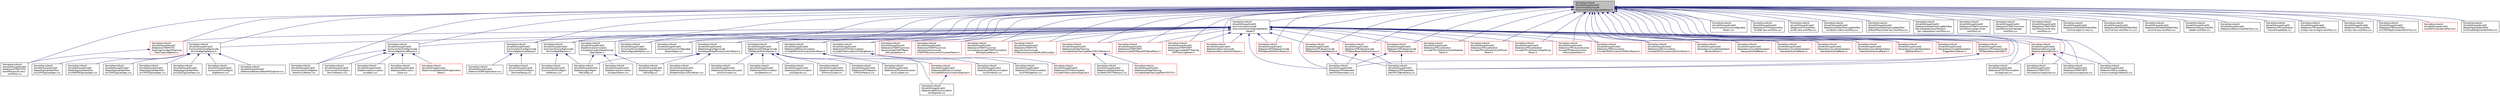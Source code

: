 digraph "/home/travis/build/AliceO2Group/AliceO2/Common/Utils/include/CommonUtils/ConfigurableParam.h"
{
 // INTERACTIVE_SVG=YES
  bgcolor="transparent";
  edge [fontname="Helvetica",fontsize="10",labelfontname="Helvetica",labelfontsize="10"];
  node [fontname="Helvetica",fontsize="10",shape=record];
  Node7 [label="/home/travis/build\l/AliceO2Group/AliceO2\l/Common/Utils/include\l/CommonUtils/ConfigurableParam.h",height=0.2,width=0.4,color="black", fillcolor="grey75", style="filled", fontcolor="black"];
  Node7 -> Node8 [dir="back",color="midnightblue",fontsize="10",style="solid",fontname="Helvetica"];
  Node8 [label="/home/travis/build\l/AliceO2Group/AliceO2\l/Common/SimConfig/include\l/SimConfig/DigiParams.h",height=0.2,width=0.4,color="black",URL="$d5/dd5/Common_2SimConfig_2include_2SimConfig_2DigiParams_8h.html"];
  Node8 -> Node9 [dir="back",color="midnightblue",fontsize="10",style="solid",fontname="Helvetica"];
  Node9 [label="/home/travis/build\l/AliceO2Group/AliceO2\l/Common/SimConfig/src\l/DigiParams.cxx",height=0.2,width=0.4,color="black",URL="$d5/dd7/Common_2SimConfig_2src_2DigiParams_8cxx.html"];
  Node8 -> Node10 [dir="back",color="midnightblue",fontsize="10",style="solid",fontname="Helvetica"];
  Node10 [label="/home/travis/build\l/AliceO2Group/AliceO2\l/Detectors/Base/src/BaseDPLDigitizer.cxx",height=0.2,width=0.4,color="black",URL="$df/d11/BaseDPLDigitizer_8cxx.html"];
  Node8 -> Node11 [dir="back",color="midnightblue",fontsize="10",style="solid",fontname="Helvetica"];
  Node11 [label="/home/travis/build\l/AliceO2Group/AliceO2\l/Steer/DigitizerWorkflow\l/src/CPVDigitizerSpec.cxx",height=0.2,width=0.4,color="black",URL="$da/dfe/CPVDigitizerSpec_8cxx.html"];
  Node8 -> Node12 [dir="back",color="midnightblue",fontsize="10",style="solid",fontname="Helvetica"];
  Node12 [label="/home/travis/build\l/AliceO2Group/AliceO2\l/Steer/DigitizerWorkflow\l/src/HMPIDDigitizerSpec.cxx",height=0.2,width=0.4,color="black",URL="$d8/d00/HMPIDDigitizerSpec_8cxx.html"];
  Node8 -> Node13 [dir="back",color="midnightblue",fontsize="10",style="solid",fontname="Helvetica"];
  Node13 [label="/home/travis/build\l/AliceO2Group/AliceO2\l/Steer/DigitizerWorkflow\l/src/TOFDigitizerSpec.cxx",height=0.2,width=0.4,color="black",URL="$d6/d61/TOFDigitizerSpec_8cxx.html"];
  Node8 -> Node14 [dir="back",color="midnightblue",fontsize="10",style="solid",fontname="Helvetica"];
  Node14 [label="/home/travis/build\l/AliceO2Group/AliceO2\l/Steer/DigitizerWorkflow\l/src/TPCDigitizerSpec.cxx",height=0.2,width=0.4,color="black",URL="$d2/d0b/TPCDigitizerSpec_8cxx.html"];
  Node8 -> Node15 [dir="back",color="midnightblue",fontsize="10",style="solid",fontname="Helvetica"];
  Node15 [label="/home/travis/build\l/AliceO2Group/AliceO2\l/Steer/DigitizerWorkflow\l/src/ZDCDigitizerSpec.cxx",height=0.2,width=0.4,color="black",URL="$d1/d1a/ZDCDigitizerSpec_8cxx.html"];
  Node7 -> Node16 [dir="back",color="midnightblue",fontsize="10",style="solid",fontname="Helvetica"];
  Node16 [label="/home/travis/build\l/AliceO2Group/AliceO2\l/Common/SimConfig/include\l/SimConfig/G4Params.h",height=0.2,width=0.4,color="black",URL="$dc/d06/G4Params_8h.html"];
  Node16 -> Node17 [dir="back",color="midnightblue",fontsize="10",style="solid",fontname="Helvetica"];
  Node17 [label="/home/travis/build\l/AliceO2Group/AliceO2\l/Common/SimConfig/src\l/G4Params.cxx",height=0.2,width=0.4,color="black",URL="$da/d67/G4Params_8cxx.html"];
  Node16 -> Node18 [dir="back",color="midnightblue",fontsize="10",style="solid",fontname="Helvetica"];
  Node18 [label="/home/travis/build\l/AliceO2Group/AliceO2\l/Detectors/gconfig/src\l/G4Config.cxx",height=0.2,width=0.4,color="black",URL="$d4/d6b/G4Config_8cxx.html"];
  Node7 -> Node19 [dir="back",color="midnightblue",fontsize="10",style="solid",fontname="Helvetica"];
  Node19 [label="/home/travis/build\l/AliceO2Group/AliceO2\l/Common/SimConfig/include\l/SimConfig/SimCutParams.h",height=0.2,width=0.4,color="black",URL="$d3/da9/SimCutParams_8h.html"];
  Node19 -> Node20 [dir="back",color="midnightblue",fontsize="10",style="solid",fontname="Helvetica"];
  Node20 [label="/home/travis/build\l/AliceO2Group/AliceO2\l/Common/SimConfig/src\l/SimCutParams.cxx",height=0.2,width=0.4,color="black",URL="$d6/dd8/SimCutParams_8cxx.html"];
  Node19 -> Node21 [dir="back",color="midnightblue",fontsize="10",style="solid",fontname="Helvetica"];
  Node21 [label="/home/travis/build\l/AliceO2Group/AliceO2\l/Common/SimConfig/test\l/testSimCutParam.cxx",height=0.2,width=0.4,color="black",URL="$d0/da1/testSimCutParam_8cxx.html"];
  Node19 -> Node22 [dir="back",color="midnightblue",fontsize="10",style="solid",fontname="Helvetica"];
  Node22 [label="/home/travis/build\l/AliceO2Group/AliceO2\l/DataFormats/simulation\l/src/Stack.cxx",height=0.2,width=0.4,color="black",URL="$dd/d20/Stack_8cxx.html",tooltip="Implementation of the Stack class. "];
  Node19 -> Node23 [dir="back",color="midnightblue",fontsize="10",style="solid",fontname="Helvetica"];
  Node23 [label="/home/travis/build\l/AliceO2Group/AliceO2\l/Detectors/Passive/src\l/Cave.cxx",height=0.2,width=0.4,color="black",URL="$da/da3/Cave_8cxx.html"];
  Node19 -> Node24 [dir="back",color="midnightblue",fontsize="10",style="solid",fontname="Helvetica"];
  Node24 [label="/home/travis/build\l/AliceO2Group/AliceO2\l/Steer/include/Steer/O2MCApplication\lBase.h",height=0.2,width=0.4,color="red",URL="$df/de2/O2MCApplicationBase_8h.html"];
  Node7 -> Node28 [dir="back",color="midnightblue",fontsize="10",style="solid",fontname="Helvetica"];
  Node28 [label="/home/travis/build\l/AliceO2Group/AliceO2\l/Common/SimConfig/include\l/SimConfig/SimUserDecay.h",height=0.2,width=0.4,color="black",URL="$dd/d8c/SimUserDecay_8h.html"];
  Node28 -> Node29 [dir="back",color="midnightblue",fontsize="10",style="solid",fontname="Helvetica"];
  Node29 [label="/home/travis/build\l/AliceO2Group/AliceO2\l/Common/SimConfig/src\l/SimUserDecay.cxx",height=0.2,width=0.4,color="black",URL="$dc/d85/SimUserDecay_8cxx.html"];
  Node28 -> Node27 [dir="back",color="midnightblue",fontsize="10",style="solid",fontname="Helvetica"];
  Node27 [label="/home/travis/build\l/AliceO2Group/AliceO2\l/Steer/src/O2MCApplication.cxx",height=0.2,width=0.4,color="black",URL="$df/d3b/O2MCApplication_8cxx.html"];
  Node7 -> Node30 [dir="back",color="midnightblue",fontsize="10",style="solid",fontname="Helvetica"];
  Node30 [label="/home/travis/build\l/AliceO2Group/AliceO2\l/Common/SimConfig/test\l/TestConfigurableParam.cxx",height=0.2,width=0.4,color="black",URL="$d6/d4f/TestConfigurableParam_8cxx.html"];
  Node7 -> Node21 [dir="back",color="midnightblue",fontsize="10",style="solid",fontname="Helvetica"];
  Node7 -> Node31 [dir="back",color="midnightblue",fontsize="10",style="solid",fontname="Helvetica"];
  Node31 [label="/home/travis/build\l/AliceO2Group/AliceO2\l/Common/Utils/include\l/CommonUtils/ConfigurableParam\lHelper.h",height=0.2,width=0.4,color="black",URL="$da/d6b/ConfigurableParamHelper_8h.html"];
  Node31 -> Node8 [dir="back",color="midnightblue",fontsize="10",style="solid",fontname="Helvetica"];
  Node31 -> Node16 [dir="back",color="midnightblue",fontsize="10",style="solid",fontname="Helvetica"];
  Node31 -> Node19 [dir="back",color="midnightblue",fontsize="10",style="solid",fontname="Helvetica"];
  Node31 -> Node28 [dir="back",color="midnightblue",fontsize="10",style="solid",fontname="Helvetica"];
  Node31 -> Node30 [dir="back",color="midnightblue",fontsize="10",style="solid",fontname="Helvetica"];
  Node31 -> Node32 [dir="back",color="midnightblue",fontsize="10",style="solid",fontname="Helvetica"];
  Node32 [label="/home/travis/build\l/AliceO2Group/AliceO2\l/Common/Utils/src/Configurable\lParamHelper.cxx",height=0.2,width=0.4,color="black",URL="$d9/df7/ConfigurableParamHelper_8cxx.html"];
  Node31 -> Node33 [dir="back",color="midnightblue",fontsize="10",style="solid",fontname="Helvetica"];
  Node33 [label="/home/travis/build\l/AliceO2Group/AliceO2\l/DataFormats/simulation\l/include/SimulationDataFormat\l/StackParam.h",height=0.2,width=0.4,color="black",URL="$de/d1c/StackParam_8h.html"];
  Node33 -> Node34 [dir="back",color="midnightblue",fontsize="10",style="solid",fontname="Helvetica"];
  Node34 [label="/home/travis/build\l/AliceO2Group/AliceO2\l/DataFormats/simulation\l/src/StackParam.cxx",height=0.2,width=0.4,color="black",URL="$da/dc3/StackParam_8cxx.html"];
  Node33 -> Node35 [dir="back",color="midnightblue",fontsize="10",style="solid",fontname="Helvetica"];
  Node35 [label="/home/travis/build\l/AliceO2Group/AliceO2\l/Detectors/gconfig/src\l/G3Config.cxx",height=0.2,width=0.4,color="black",URL="$d6/db7/G3Config_8cxx.html"];
  Node33 -> Node18 [dir="back",color="midnightblue",fontsize="10",style="solid",fontname="Helvetica"];
  Node31 -> Node36 [dir="back",color="midnightblue",fontsize="10",style="solid",fontname="Helvetica"];
  Node36 [label="/home/travis/build\l/AliceO2Group/AliceO2\l/Detectors/CPV/base/include\l/CPVBase/CPVSimParams.h",height=0.2,width=0.4,color="black",URL="$de/d2a/CPVSimParams_8h.html"];
  Node36 -> Node37 [dir="back",color="midnightblue",fontsize="10",style="solid",fontname="Helvetica"];
  Node37 [label="/home/travis/build\l/AliceO2Group/AliceO2\l/DataFormats/Detectors\l/CPV/src/Cluster.cxx",height=0.2,width=0.4,color="black",URL="$d9/df0/DataFormats_2Detectors_2CPV_2src_2Cluster_8cxx.html"];
  Node36 -> Node38 [dir="back",color="midnightblue",fontsize="10",style="solid",fontname="Helvetica"];
  Node38 [label="/home/travis/build\l/AliceO2Group/AliceO2\l/Detectors/CPV/base/src\l/CPVSimParams.cxx",height=0.2,width=0.4,color="black",URL="$d6/dd8/CPVSimParams_8cxx.html"];
  Node36 -> Node39 [dir="back",color="midnightblue",fontsize="10",style="solid",fontname="Helvetica"];
  Node39 [label="/home/travis/build\l/AliceO2Group/AliceO2\l/Detectors/CPV/reconstruction\l/src/Clusterer.cxx",height=0.2,width=0.4,color="black",URL="$d2/dd9/CPV_2reconstruction_2src_2Clusterer_8cxx.html"];
  Node36 -> Node40 [dir="back",color="midnightblue",fontsize="10",style="solid",fontname="Helvetica"];
  Node40 [label="/home/travis/build\l/AliceO2Group/AliceO2\l/Detectors/CPV/reconstruction\l/src/FullCluster.cxx",height=0.2,width=0.4,color="black",URL="$d9/d63/CPV_2reconstruction_2src_2FullCluster_8cxx.html"];
  Node36 -> Node41 [dir="back",color="midnightblue",fontsize="10",style="solid",fontname="Helvetica"];
  Node41 [label="/home/travis/build\l/AliceO2Group/AliceO2\l/Detectors/CPV/simulation\l/src/Detector.cxx",height=0.2,width=0.4,color="black",URL="$de/de0/CPV_2simulation_2src_2Detector_8cxx.html"];
  Node36 -> Node42 [dir="back",color="midnightblue",fontsize="10",style="solid",fontname="Helvetica"];
  Node42 [label="/home/travis/build\l/AliceO2Group/AliceO2\l/Detectors/CPV/simulation\l/src/Digitizer.cxx",height=0.2,width=0.4,color="black",URL="$d3/d11/CPV_2simulation_2src_2Digitizer_8cxx.html"];
  Node31 -> Node43 [dir="back",color="midnightblue",fontsize="10",style="solid",fontname="Helvetica"];
  Node43 [label="/home/travis/build\l/AliceO2Group/AliceO2\l/Detectors/EMCAL/simulation\l/include/EMCALSimulation/SimParam.h",height=0.2,width=0.4,color="black",URL="$d0/df5/SimParam_8h.html"];
  Node43 -> Node44 [dir="back",color="midnightblue",fontsize="10",style="solid",fontname="Helvetica"];
  Node44 [label="/home/travis/build\l/AliceO2Group/AliceO2\l/Detectors/EMCAL/simulation\l/include/EMCALSimulation/Digitizer.h",height=0.2,width=0.4,color="red",URL="$d8/d19/EMCAL_2simulation_2include_2EMCALSimulation_2Digitizer_8h.html"];
  Node44 -> Node47 [dir="back",color="midnightblue",fontsize="10",style="solid",fontname="Helvetica"];
  Node47 [label="/home/travis/build\l/AliceO2Group/AliceO2\l/Detectors/EMCAL/simulation\l/src/Digitizer.cxx",height=0.2,width=0.4,color="black",URL="$de/d7d/EMCAL_2simulation_2src_2Digitizer_8cxx.html"];
  Node43 -> Node47 [dir="back",color="midnightblue",fontsize="10",style="solid",fontname="Helvetica"];
  Node43 -> Node51 [dir="back",color="midnightblue",fontsize="10",style="solid",fontname="Helvetica"];
  Node51 [label="/home/travis/build\l/AliceO2Group/AliceO2\l/Detectors/EMCAL/simulation\l/src/SimParam.cxx",height=0.2,width=0.4,color="black",URL="$d5/d0b/SimParam_8cxx.html"];
  Node31 -> Node52 [dir="back",color="midnightblue",fontsize="10",style="solid",fontname="Helvetica"];
  Node52 [label="/home/travis/build\l/AliceO2Group/AliceO2\l/Detectors/FIT/FV0/simulation\l/include/FV0Simulation/FV0DigParam.h",height=0.2,width=0.4,color="black",URL="$dc/dff/FV0DigParam_8h.html"];
  Node52 -> Node53 [dir="back",color="midnightblue",fontsize="10",style="solid",fontname="Helvetica"];
  Node53 [label="/home/travis/build\l/AliceO2Group/AliceO2\l/Detectors/FIT/FV0/simulation\l/include/FV0Simulation/Digitizer.h",height=0.2,width=0.4,color="red",URL="$d6/d82/FIT_2FV0_2simulation_2include_2FV0Simulation_2Digitizer_8h.html"];
  Node52 -> Node56 [dir="back",color="midnightblue",fontsize="10",style="solid",fontname="Helvetica"];
  Node56 [label="/home/travis/build\l/AliceO2Group/AliceO2\l/Detectors/FIT/FV0/simulation\l/src/FV0DigParam.cxx",height=0.2,width=0.4,color="black",URL="$db/db0/FV0DigParam_8cxx.html"];
  Node31 -> Node57 [dir="back",color="midnightblue",fontsize="10",style="solid",fontname="Helvetica"];
  Node57 [label="/home/travis/build\l/AliceO2Group/AliceO2\l/Detectors/gconfig/include\l/SimSetup/GlobalProcessCutSimParam.h",height=0.2,width=0.4,color="black",URL="$d9/d04/GlobalProcessCutSimParam_8h.html"];
  Node57 -> Node35 [dir="back",color="midnightblue",fontsize="10",style="solid",fontname="Helvetica"];
  Node57 -> Node18 [dir="back",color="midnightblue",fontsize="10",style="solid",fontname="Helvetica"];
  Node57 -> Node58 [dir="back",color="midnightblue",fontsize="10",style="solid",fontname="Helvetica"];
  Node58 [label="/home/travis/build\l/AliceO2Group/AliceO2\l/Detectors/gconfig/src\l/GlobalProcessCutSimParam.cxx",height=0.2,width=0.4,color="black",URL="$d7/dfc/GlobalProcessCutSimParam_8cxx.html"];
  Node31 -> Node59 [dir="back",color="midnightblue",fontsize="10",style="solid",fontname="Helvetica"];
  Node59 [label="/home/travis/build\l/AliceO2Group/AliceO2\l/Detectors/GlobalTracking\l/include/GlobalTracking/MatchTPCITSParams.h",height=0.2,width=0.4,color="red",URL="$db/d9a/MatchTPCITSParams_8h.html",tooltip="Configurable params for TPC ITS matching. "];
  Node59 -> Node60 [dir="back",color="midnightblue",fontsize="10",style="solid",fontname="Helvetica"];
  Node60 [label="/home/travis/build\l/AliceO2Group/AliceO2\l/Detectors/GlobalTracking\l/include/GlobalTracking/MatchTPCITS.h",height=0.2,width=0.4,color="red",URL="$d3/dac/MatchTPCITS_8h.html",tooltip="Class to perform TPC ITS matching. "];
  Node59 -> Node68 [dir="back",color="midnightblue",fontsize="10",style="solid",fontname="Helvetica"];
  Node68 [label="/home/travis/build\l/AliceO2Group/AliceO2\l/Detectors/GlobalTracking\l/src/MatchTPCITSParams.cxx",height=0.2,width=0.4,color="black",URL="$db/dc9/MatchTPCITSParams_8cxx.html"];
  Node31 -> Node69 [dir="back",color="midnightblue",fontsize="10",style="solid",fontname="Helvetica"];
  Node69 [label="/home/travis/build\l/AliceO2Group/AliceO2\l/Detectors/ITSMFT/common\l/base/include/ITSMFTBase\l/DPLAlpideParam.h",height=0.2,width=0.4,color="red",URL="$d4/d35/DPLAlpideParam_8h.html"];
  Node31 -> Node82 [dir="back",color="midnightblue",fontsize="10",style="solid",fontname="Helvetica"];
  Node82 [label="/home/travis/build\l/AliceO2Group/AliceO2\l/Detectors/ITSMFT/common\l/reconstruction/include\l/ITSMFTReconstruction/ClustererParam.h",height=0.2,width=0.4,color="red",URL="$da/d0b/ClustererParam_8h.html",tooltip="Definition of the ITS/MFT clusterer settings. "];
  Node31 -> Node84 [dir="back",color="midnightblue",fontsize="10",style="solid",fontname="Helvetica"];
  Node84 [label="/home/travis/build\l/AliceO2Group/AliceO2\l/Detectors/ITSMFT/common\l/simulation/include/ITSMFTSimulation\l/DPLDigitizerParam.h",height=0.2,width=0.4,color="red",URL="$db/de6/DPLDigitizerParam_8h.html"];
  Node31 -> Node86 [dir="back",color="midnightblue",fontsize="10",style="solid",fontname="Helvetica"];
  Node86 [label="/home/travis/build\l/AliceO2Group/AliceO2\l/Detectors/ITSMFT/ITS\l/reconstruction/include\l/ITSReconstruction/FastMultEstConfig.h",height=0.2,width=0.4,color="red",URL="$de/df4/FastMultEstConfig_8h.html",tooltip="Configuration parameters for ITS fast multiplicity estimator. "];
  Node31 -> Node92 [dir="back",color="midnightblue",fontsize="10",style="solid",fontname="Helvetica"];
  Node92 [label="/home/travis/build\l/AliceO2Group/AliceO2\l/Detectors/ITSMFT/ITS\l/tracking/include/ITStracking\l/TrackingConfigParam.h",height=0.2,width=0.4,color="red",URL="$dd/dc5/TrackingConfigParam_8h.html"];
  Node92 -> Node95 [dir="back",color="midnightblue",fontsize="10",style="solid",fontname="Helvetica"];
  Node95 [label="/home/travis/build\l/AliceO2Group/AliceO2\l/Detectors/ITSMFT/ITS\l/workflow/src/its-reco\l-workflow.cxx",height=0.2,width=0.4,color="black",URL="$dc/d64/its-reco-workflow_8cxx.html"];
  Node31 -> Node96 [dir="back",color="midnightblue",fontsize="10",style="solid",fontname="Helvetica"];
  Node96 [label="/home/travis/build\l/AliceO2Group/AliceO2\l/Detectors/ITSMFT/MFT\l/base/include/MFTBase/MFTBaseParam.h",height=0.2,width=0.4,color="red",URL="$d1/d04/MFTBaseParam_8h.html"];
  Node31 -> Node102 [dir="back",color="midnightblue",fontsize="10",style="solid",fontname="Helvetica"];
  Node102 [label="/home/travis/build\l/AliceO2Group/AliceO2\l/Detectors/ITSMFT/MFT\l/tracking/include/MFTTracking\l/MFTTrackingParam.h",height=0.2,width=0.4,color="red",URL="$d0/d87/MFTTrackingParam_8h.html"];
  Node31 -> Node115 [dir="back",color="midnightblue",fontsize="10",style="solid",fontname="Helvetica"];
  Node115 [label="/home/travis/build\l/AliceO2Group/AliceO2\l/Detectors/Passive/include\l/DetectorsPassive/HallSimParam.h",height=0.2,width=0.4,color="red",URL="$d9/df5/HallSimParam_8h.html"];
  Node31 -> Node119 [dir="back",color="midnightblue",fontsize="10",style="solid",fontname="Helvetica"];
  Node119 [label="/home/travis/build\l/AliceO2Group/AliceO2\l/Detectors/PHOS/base/include\l/PHOSBase/PHOSSimParams.h",height=0.2,width=0.4,color="red",URL="$df/d62/PHOSSimParams_8h.html"];
  Node31 -> Node126 [dir="back",color="midnightblue",fontsize="10",style="solid",fontname="Helvetica"];
  Node126 [label="/home/travis/build\l/AliceO2Group/AliceO2\l/Detectors/Raw/include\l/DetectorsRaw/HBFUtils.h",height=0.2,width=0.4,color="red",URL="$d1/dec/HBFUtils_8h.html"];
  Node126 -> Node129 [dir="back",color="midnightblue",fontsize="10",style="solid",fontname="Helvetica"];
  Node129 [label="/home/travis/build\l/AliceO2Group/AliceO2\l/Detectors/FIT/FT0/simulation\l/src/digi2raw.cxx",height=0.2,width=0.4,color="black",URL="$da/dff/FIT_2FT0_2simulation_2src_2digi2raw_8cxx.html"];
  Node126 -> Node135 [dir="back",color="midnightblue",fontsize="10",style="solid",fontname="Helvetica"];
  Node135 [label="/home/travis/build\l/AliceO2Group/AliceO2\l/Detectors/ITSMFT/ITS\l/simulation/src/digi2raw.cxx",height=0.2,width=0.4,color="black",URL="$db/d7a/ITSMFT_2ITS_2simulation_2src_2digi2raw_8cxx.html"];
  Node126 -> Node136 [dir="back",color="midnightblue",fontsize="10",style="solid",fontname="Helvetica"];
  Node136 [label="/home/travis/build\l/AliceO2Group/AliceO2\l/Detectors/ITSMFT/MFT\l/simulation/src/digi2raw.cxx",height=0.2,width=0.4,color="black",URL="$d2/da1/ITSMFT_2MFT_2simulation_2src_2digi2raw_8cxx.html"];
  Node126 -> Node156 [dir="back",color="midnightblue",fontsize="10",style="solid",fontname="Helvetica"];
  Node156 [label="/home/travis/build\l/AliceO2Group/AliceO2\l/Detectors/TPC/simulation\l/run/convertDigitsToRawZS.cxx",height=0.2,width=0.4,color="black",URL="$df/d6c/convertDigitsToRawZS_8cxx.html"];
  Node31 -> Node206 [dir="back",color="midnightblue",fontsize="10",style="solid",fontname="Helvetica"];
  Node206 [label="/home/travis/build\l/AliceO2Group/AliceO2\l/Detectors/TPC/base/include\l/TPCBase/ParameterDetector.h",height=0.2,width=0.4,color="red",URL="$db/dad/ParameterDetector_8h.html",tooltip="Definition of the parameter class for the detector. "];
  Node206 -> Node209 [dir="back",color="midnightblue",fontsize="10",style="solid",fontname="Helvetica"];
  Node209 [label="/home/travis/build\l/AliceO2Group/AliceO2\l/Detectors/TPC/base/test\l/testTPCCDBInterface.cxx",height=0.2,width=0.4,color="black",URL="$d1/d8a/testTPCCDBInterface_8cxx.html"];
  Node206 -> Node210 [dir="back",color="midnightblue",fontsize="10",style="solid",fontname="Helvetica"];
  Node210 [label="/home/travis/build\l/AliceO2Group/AliceO2\l/Detectors/TPC/base/test\l/testTPCParameters.cxx",height=0.2,width=0.4,color="black",URL="$da/d69/testTPCParameters_8cxx.html",tooltip="This task tests the Parameter handling. "];
  Node31 -> Node229 [dir="back",color="midnightblue",fontsize="10",style="solid",fontname="Helvetica"];
  Node229 [label="/home/travis/build\l/AliceO2Group/AliceO2\l/Detectors/TPC/base/include\l/TPCBase/ParameterElectronics.h",height=0.2,width=0.4,color="red",URL="$d3/d47/ParameterElectronics_8h.html",tooltip="Definition of the parameter class for the detector electronics. "];
  Node229 -> Node209 [dir="back",color="midnightblue",fontsize="10",style="solid",fontname="Helvetica"];
  Node229 -> Node210 [dir="back",color="midnightblue",fontsize="10",style="solid",fontname="Helvetica"];
  Node31 -> Node232 [dir="back",color="midnightblue",fontsize="10",style="solid",fontname="Helvetica"];
  Node232 [label="/home/travis/build\l/AliceO2Group/AliceO2\l/Detectors/TPC/base/include\l/TPCBase/ParameterGas.h",height=0.2,width=0.4,color="red",URL="$db/d5b/ParameterGas_8h.html",tooltip="Definition of the parameter class for the detector gas. "];
  Node232 -> Node209 [dir="back",color="midnightblue",fontsize="10",style="solid",fontname="Helvetica"];
  Node232 -> Node210 [dir="back",color="midnightblue",fontsize="10",style="solid",fontname="Helvetica"];
  Node31 -> Node239 [dir="back",color="midnightblue",fontsize="10",style="solid",fontname="Helvetica"];
  Node239 [label="/home/travis/build\l/AliceO2Group/AliceO2\l/Detectors/TPC/base/include\l/TPCBase/ParameterGEM.h",height=0.2,width=0.4,color="red",URL="$de/d2b/ParameterGEM_8h.html",tooltip="Definition of the parameter class for the GEM stack. "];
  Node239 -> Node209 [dir="back",color="midnightblue",fontsize="10",style="solid",fontname="Helvetica"];
  Node239 -> Node210 [dir="back",color="midnightblue",fontsize="10",style="solid",fontname="Helvetica"];
  Node31 -> Node210 [dir="back",color="midnightblue",fontsize="10",style="solid",fontname="Helvetica"];
  Node31 -> Node241 [dir="back",color="midnightblue",fontsize="10",style="solid",fontname="Helvetica"];
  Node241 [label="/home/travis/build\l/AliceO2Group/AliceO2\l/Detectors/TPC/calibration\l/include/TPCCalibration/CalibPedestal\lParam.h",height=0.2,width=0.4,color="red",URL="$d0/d41/CalibPedestalParam_8h.html",tooltip="Implementation of the parameter class for the pedestal calibration. "];
  Node31 -> Node246 [dir="back",color="midnightblue",fontsize="10",style="solid",fontname="Helvetica"];
  Node246 [label="/home/travis/build\l/AliceO2Group/AliceO2\l/Detectors/TPC/calibration\l/include/TPCCalibration/CalibPulser\lParam.h",height=0.2,width=0.4,color="red",URL="$d2/dd8/CalibPulserParam_8h.html",tooltip="Implementation of the parameter class for the hardware clusterer. "];
  Node31 -> Node249 [dir="back",color="midnightblue",fontsize="10",style="solid",fontname="Helvetica"];
  Node249 [label="/home/travis/build\l/AliceO2Group/AliceO2\l/Detectors/TPC/calibration\l/include/TPCCalibration/DigitDump\lParam.h",height=0.2,width=0.4,color="red",URL="$de/dcc/DigitDumpParam_8h.html",tooltip="Implementation of the parameter class for the hardware clusterer. "];
  Node31 -> Node252 [dir="back",color="midnightblue",fontsize="10",style="solid",fontname="Helvetica"];
  Node252 [label="/home/travis/build\l/AliceO2Group/AliceO2\l/Detectors/TPC/reconstruction\l/include/TPCReconstruction\l/HwClustererParam.h",height=0.2,width=0.4,color="red",URL="$d1/d12/HwClustererParam_8h.html",tooltip="Implementation of the parameter class for the hardware clusterer. "];
  Node31 -> Node255 [dir="back",color="midnightblue",fontsize="10",style="solid",fontname="Helvetica"];
  Node255 [label="/home/travis/build\l/AliceO2Group/AliceO2\l/Detectors/TRD/simulation\l/include/TRDSimulation/TRDSimParams.h",height=0.2,width=0.4,color="red",URL="$d5/dad/TRDSimParams_8h.html"];
  Node31 -> Node258 [dir="back",color="midnightblue",fontsize="10",style="solid",fontname="Helvetica"];
  Node258 [label="/home/travis/build\l/AliceO2Group/AliceO2\l/Detectors/ZDC/simulation\l/include/ZDCSimulation/ZDCSimParam.h",height=0.2,width=0.4,color="red",URL="$d2/d82/ZDCSimParam_8h.html"];
  Node31 -> Node262 [dir="back",color="midnightblue",fontsize="10",style="solid",fontname="Helvetica"];
  Node262 [label="/home/travis/build\l/AliceO2Group/AliceO2\l/Generators/include/Generators\l/BoxGunParam.h",height=0.2,width=0.4,color="red",URL="$d2/d04/BoxGunParam_8h.html"];
  Node31 -> Node265 [dir="back",color="midnightblue",fontsize="10",style="solid",fontname="Helvetica"];
  Node265 [label="/home/travis/build\l/AliceO2Group/AliceO2\l/Generators/include/Generators\l/DecayerPythia8Param.h",height=0.2,width=0.4,color="red",URL="$d6/def/DecayerPythia8Param_8h.html"];
  Node31 -> Node268 [dir="back",color="midnightblue",fontsize="10",style="solid",fontname="Helvetica"];
  Node268 [label="/home/travis/build\l/AliceO2Group/AliceO2\l/Generators/include/Generators\l/GeneratorPythia6Param.h",height=0.2,width=0.4,color="red",URL="$d3/db8/GeneratorPythia6Param_8h.html"];
  Node31 -> Node270 [dir="back",color="midnightblue",fontsize="10",style="solid",fontname="Helvetica"];
  Node270 [label="/home/travis/build\l/AliceO2Group/AliceO2\l/Generators/include/Generators\l/GeneratorPythia8Param.h",height=0.2,width=0.4,color="red",URL="$dd/db3/GeneratorPythia8Param_8h.html"];
  Node31 -> Node272 [dir="back",color="midnightblue",fontsize="10",style="solid",fontname="Helvetica"];
  Node272 [label="/home/travis/build\l/AliceO2Group/AliceO2\l/Generators/include/Generators\l/InteractionDiamondParam.h",height=0.2,width=0.4,color="red",URL="$d8/d6a/InteractionDiamondParam_8h.html"];
  Node31 -> Node275 [dir="back",color="midnightblue",fontsize="10",style="solid",fontname="Helvetica"];
  Node275 [label="/home/travis/build\l/AliceO2Group/AliceO2\l/Generators/include/Generators\l/QEDGenParam.h",height=0.2,width=0.4,color="red",URL="$db/d73/QEDGenParam_8h.html"];
  Node31 -> Node277 [dir="back",color="midnightblue",fontsize="10",style="solid",fontname="Helvetica"];
  Node277 [label="/home/travis/build\l/AliceO2Group/AliceO2\l/Generators/include/Generators\l/TriggerParticleParam.h",height=0.2,width=0.4,color="red",URL="$dc/dae/TriggerParticleParam_8h.html"];
  Node7 -> Node281 [dir="back",color="midnightblue",fontsize="10",style="solid",fontname="Helvetica"];
  Node281 [label="/home/travis/build\l/AliceO2Group/AliceO2\l/Common/Utils/src/Configurable\lParam.cxx",height=0.2,width=0.4,color="black",URL="$dd/d03/ConfigurableParam_8cxx.html"];
  Node7 -> Node32 [dir="back",color="midnightblue",fontsize="10",style="solid",fontname="Helvetica"];
  Node7 -> Node33 [dir="back",color="midnightblue",fontsize="10",style="solid",fontname="Helvetica"];
  Node7 -> Node36 [dir="back",color="midnightblue",fontsize="10",style="solid",fontname="Helvetica"];
  Node7 -> Node43 [dir="back",color="midnightblue",fontsize="10",style="solid",fontname="Helvetica"];
  Node7 -> Node282 [dir="back",color="midnightblue",fontsize="10",style="solid",fontname="Helvetica"];
  Node282 [label="/home/travis/build\l/AliceO2Group/AliceO2\l/Detectors/FIT/FDD/workflow\l/src/fdd-reco-workflow.cxx",height=0.2,width=0.4,color="black",URL="$da/d1e/fdd-reco-workflow_8cxx.html"];
  Node7 -> Node129 [dir="back",color="midnightblue",fontsize="10",style="solid",fontname="Helvetica"];
  Node7 -> Node52 [dir="back",color="midnightblue",fontsize="10",style="solid",fontname="Helvetica"];
  Node7 -> Node283 [dir="back",color="midnightblue",fontsize="10",style="solid",fontname="Helvetica"];
  Node283 [label="/home/travis/build\l/AliceO2Group/AliceO2\l/Detectors/FIT/workflow\l/src/fit-reco-workflow.cxx",height=0.2,width=0.4,color="black",URL="$de/d22/fit-reco-workflow_8cxx.html"];
  Node7 -> Node57 [dir="back",color="midnightblue",fontsize="10",style="solid",fontname="Helvetica"];
  Node7 -> Node59 [dir="back",color="midnightblue",fontsize="10",style="solid",fontname="Helvetica"];
  Node7 -> Node284 [dir="back",color="midnightblue",fontsize="10",style="solid",fontname="Helvetica"];
  Node284 [label="/home/travis/build\l/AliceO2Group/AliceO2\l/Detectors/GlobalTrackingWorkflow\l/src/tpcits-match-workflow.cxx",height=0.2,width=0.4,color="black",URL="$db/d94/tpcits-match-workflow_8cxx.html"];
  Node7 -> Node154 [dir="back",color="midnightblue",fontsize="10",style="solid",fontname="Helvetica"];
  Node154 [label="/home/travis/build\l/AliceO2Group/AliceO2\l/Detectors/GlobalTrackingWorkflow\l/tofworkflow/src/tof-reco-workflow.cxx",height=0.2,width=0.4,color="black",URL="$da/dfd/tof-reco-workflow_8cxx.html",tooltip="Basic DPL workflow for TOF reconstruction starting from digits. "];
  Node7 -> Node285 [dir="back",color="midnightblue",fontsize="10",style="solid",fontname="Helvetica"];
  Node285 [label="/home/travis/build\l/AliceO2Group/AliceO2\l/Detectors/GlobalTrackingWorkflow\l/tpcinterpolationworkflow/src\l/tpc-interpolation-workflow.cxx",height=0.2,width=0.4,color="black",URL="$d5/d57/tpc-interpolation-workflow_8cxx.html"];
  Node7 -> Node69 [dir="back",color="midnightblue",fontsize="10",style="solid",fontname="Helvetica"];
  Node7 -> Node82 [dir="back",color="midnightblue",fontsize="10",style="solid",fontname="Helvetica"];
  Node7 -> Node84 [dir="back",color="midnightblue",fontsize="10",style="solid",fontname="Helvetica"];
  Node7 -> Node286 [dir="back",color="midnightblue",fontsize="10",style="solid",fontname="Helvetica"];
  Node286 [label="/home/travis/build\l/AliceO2Group/AliceO2\l/Detectors/ITSMFT/common\l/workflow/src/digit-writer\l-workflow.cxx",height=0.2,width=0.4,color="black",URL="$d4/db2/digit-writer-workflow_8cxx.html"];
  Node7 -> Node134 [dir="back",color="midnightblue",fontsize="10",style="solid",fontname="Helvetica"];
  Node134 [label="/home/travis/build\l/AliceO2Group/AliceO2\l/Detectors/ITSMFT/common\l/workflow/src/stf-decoder\l-workflow.cxx",height=0.2,width=0.4,color="black",URL="$dd/d1f/stf-decoder-workflow_8cxx.html"];
  Node7 -> Node86 [dir="back",color="midnightblue",fontsize="10",style="solid",fontname="Helvetica"];
  Node7 -> Node135 [dir="back",color="midnightblue",fontsize="10",style="solid",fontname="Helvetica"];
  Node7 -> Node92 [dir="back",color="midnightblue",fontsize="10",style="solid",fontname="Helvetica"];
  Node7 -> Node95 [dir="back",color="midnightblue",fontsize="10",style="solid",fontname="Helvetica"];
  Node7 -> Node96 [dir="back",color="midnightblue",fontsize="10",style="solid",fontname="Helvetica"];
  Node7 -> Node136 [dir="back",color="midnightblue",fontsize="10",style="solid",fontname="Helvetica"];
  Node7 -> Node102 [dir="back",color="midnightblue",fontsize="10",style="solid",fontname="Helvetica"];
  Node7 -> Node287 [dir="back",color="midnightblue",fontsize="10",style="solid",fontname="Helvetica"];
  Node287 [label="/home/travis/build\l/AliceO2Group/AliceO2\l/Detectors/ITSMFT/MFT\l/workflow/src/mft-reco\l-workflow.cxx",height=0.2,width=0.4,color="black",URL="$dc/d6a/mft-reco-workflow_8cxx.html"];
  Node7 -> Node288 [dir="back",color="midnightblue",fontsize="10",style="solid",fontname="Helvetica"];
  Node288 [label="/home/travis/build\l/AliceO2Group/AliceO2\l/Detectors/MUON/MID/Workflow\l/src/mid-digits-to-raw.cxx",height=0.2,width=0.4,color="black",URL="$d1/d79/mid-digits-to-raw_8cxx.html",tooltip="MID raw to digits workflow. "];
  Node7 -> Node289 [dir="back",color="midnightblue",fontsize="10",style="solid",fontname="Helvetica"];
  Node289 [label="/home/travis/build\l/AliceO2Group/AliceO2\l/Detectors/MUON/MID/Workflow\l/src/mid-reco-workflow-mc.cxx",height=0.2,width=0.4,color="black",URL="$da/d22/mid-reco-workflow-mc_8cxx.html"];
  Node7 -> Node290 [dir="back",color="midnightblue",fontsize="10",style="solid",fontname="Helvetica"];
  Node290 [label="/home/travis/build\l/AliceO2Group/AliceO2\l/Detectors/MUON/MID/Workflow\l/src/mid-reco-workflow.cxx",height=0.2,width=0.4,color="black",URL="$d3/dd2/mid-reco-workflow_8cxx.html",tooltip="MID reconstruction workflow. "];
  Node7 -> Node115 [dir="back",color="midnightblue",fontsize="10",style="solid",fontname="Helvetica"];
  Node7 -> Node119 [dir="back",color="midnightblue",fontsize="10",style="solid",fontname="Helvetica"];
  Node7 -> Node126 [dir="back",color="midnightblue",fontsize="10",style="solid",fontname="Helvetica"];
  Node7 -> Node291 [dir="back",color="midnightblue",fontsize="10",style="solid",fontname="Helvetica"];
  Node291 [label="/home/travis/build\l/AliceO2Group/AliceO2\l/Detectors/Raw/src/rawfile\l-reader-workflow.cxx",height=0.2,width=0.4,color="black",URL="$d0/d99/rawfile-reader-workflow_8cxx.html"];
  Node7 -> Node292 [dir="back",color="midnightblue",fontsize="10",style="solid",fontname="Helvetica"];
  Node292 [label="/home/travis/build\l/AliceO2Group/AliceO2\l/Detectors/Raw/src/rawfileCheck.cxx",height=0.2,width=0.4,color="black",URL="$d0/d6f/rawfileCheck_8cxx.html"];
  Node7 -> Node206 [dir="back",color="midnightblue",fontsize="10",style="solid",fontname="Helvetica"];
  Node7 -> Node229 [dir="back",color="midnightblue",fontsize="10",style="solid",fontname="Helvetica"];
  Node7 -> Node232 [dir="back",color="midnightblue",fontsize="10",style="solid",fontname="Helvetica"];
  Node7 -> Node239 [dir="back",color="midnightblue",fontsize="10",style="solid",fontname="Helvetica"];
  Node7 -> Node209 [dir="back",color="midnightblue",fontsize="10",style="solid",fontname="Helvetica"];
  Node7 -> Node210 [dir="back",color="midnightblue",fontsize="10",style="solid",fontname="Helvetica"];
  Node7 -> Node241 [dir="back",color="midnightblue",fontsize="10",style="solid",fontname="Helvetica"];
  Node7 -> Node246 [dir="back",color="midnightblue",fontsize="10",style="solid",fontname="Helvetica"];
  Node7 -> Node249 [dir="back",color="midnightblue",fontsize="10",style="solid",fontname="Helvetica"];
  Node7 -> Node243 [dir="back",color="midnightblue",fontsize="10",style="solid",fontname="Helvetica"];
  Node243 [label="/home/travis/build\l/AliceO2Group/AliceO2\l/Detectors/TPC/calibration\l/run/calib-pedestal.cxx",height=0.2,width=0.4,color="black",URL="$dd/d58/calib-pedestal_8cxx.html"];
  Node7 -> Node252 [dir="back",color="midnightblue",fontsize="10",style="solid",fontname="Helvetica"];
  Node7 -> Node156 [dir="back",color="midnightblue",fontsize="10",style="solid",fontname="Helvetica"];
  Node7 -> Node293 [dir="back",color="midnightblue",fontsize="10",style="solid",fontname="Helvetica"];
  Node293 [label="/home/travis/build\l/AliceO2Group/AliceO2\l/Detectors/TPC/workflow\l/src/tpc-raw-to-digits-workflow.cxx",height=0.2,width=0.4,color="black",URL="$db/d8e/tpc-raw-to-digits-workflow_8cxx.html"];
  Node7 -> Node294 [dir="back",color="midnightblue",fontsize="10",style="solid",fontname="Helvetica"];
  Node294 [label="/home/travis/build\l/AliceO2Group/AliceO2\l/Detectors/TPC/workflow\l/src/tpc-reco-workflow.cxx",height=0.2,width=0.4,color="black",URL="$d3/dbf/tpc-reco-workflow_8cxx.html",tooltip="Basic DPL workflow for TPC reconstruction starting from digits. "];
  Node7 -> Node255 [dir="back",color="midnightblue",fontsize="10",style="solid",fontname="Helvetica"];
  Node7 -> Node295 [dir="back",color="midnightblue",fontsize="10",style="solid",fontname="Helvetica"];
  Node295 [label="/home/travis/build\l/AliceO2Group/AliceO2\l/Detectors/TRD/workflow\l/src/TRDTrapSimulatorWorkFlow.cxx",height=0.2,width=0.4,color="black",URL="$d2/dc0/TRDTrapSimulatorWorkFlow_8cxx.html"];
  Node7 -> Node258 [dir="back",color="midnightblue",fontsize="10",style="solid",fontname="Helvetica"];
  Node7 -> Node262 [dir="back",color="midnightblue",fontsize="10",style="solid",fontname="Helvetica"];
  Node7 -> Node265 [dir="back",color="midnightblue",fontsize="10",style="solid",fontname="Helvetica"];
  Node7 -> Node268 [dir="back",color="midnightblue",fontsize="10",style="solid",fontname="Helvetica"];
  Node7 -> Node270 [dir="back",color="midnightblue",fontsize="10",style="solid",fontname="Helvetica"];
  Node7 -> Node272 [dir="back",color="midnightblue",fontsize="10",style="solid",fontname="Helvetica"];
  Node7 -> Node275 [dir="back",color="midnightblue",fontsize="10",style="solid",fontname="Helvetica"];
  Node7 -> Node277 [dir="back",color="midnightblue",fontsize="10",style="solid",fontname="Helvetica"];
  Node7 -> Node296 [dir="back",color="midnightblue",fontsize="10",style="solid",fontname="Helvetica"];
  Node296 [label="/home/travis/build\l/AliceO2Group/AliceO2\l/run/O2PrimaryServerDevice.h",height=0.2,width=0.4,color="red",URL="$dc/d50/O2PrimaryServerDevice_8h.html"];
  Node7 -> Node50 [dir="back",color="midnightblue",fontsize="10",style="solid",fontname="Helvetica"];
  Node50 [label="/home/travis/build\l/AliceO2Group/AliceO2\l/Steer/DigitizerWorkflow\l/src/SimpleDigitizerWorkflow.cxx",height=0.2,width=0.4,color="black",URL="$d2/dd7/SimpleDigitizerWorkflow_8cxx.html"];
}
